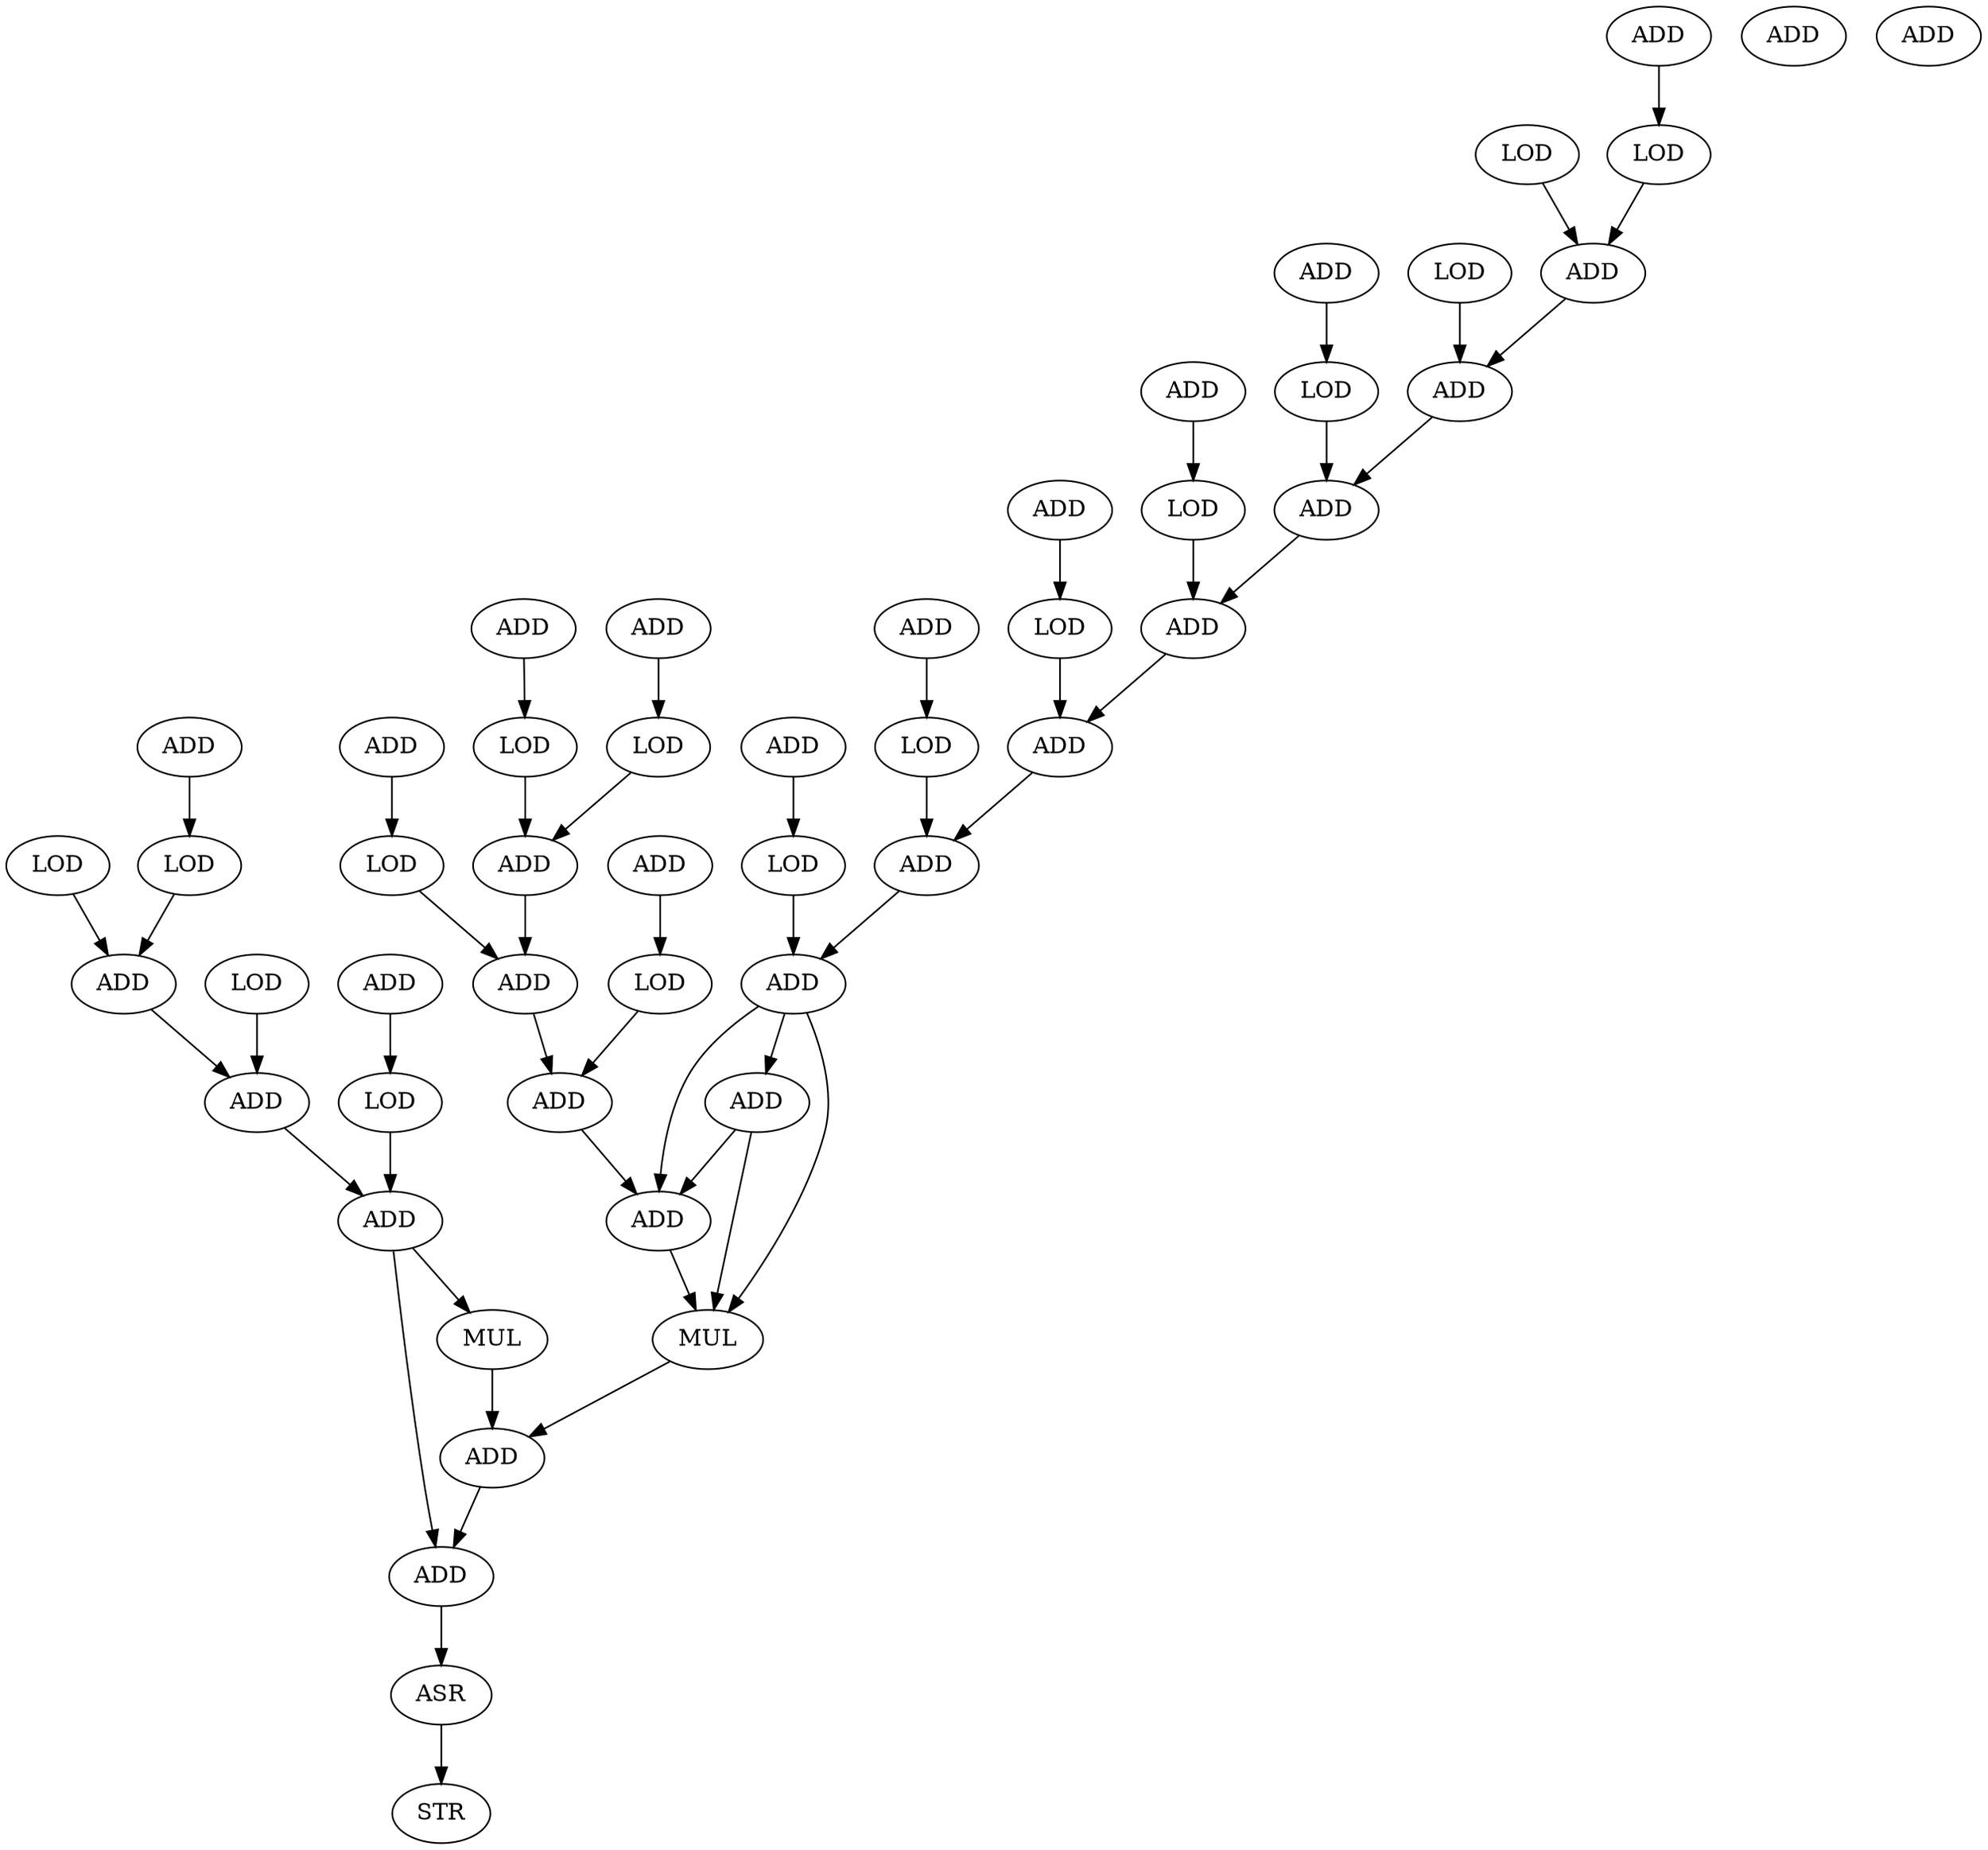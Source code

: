 digraph h2v2_smooth_downsample_dfg__6 {
    LOD_1 [label = LOD ];
    ADD_7 [label = ADD ];
    LOD_8 [label = LOD ];
    ADD_11 [label = ADD ];
    LOD_12 [label = LOD ];
    ADD_15 [label = ADD ];
    ADD_19 [label = ADD ];
    LOD_20 [label = LOD ];
    ADD_23 [label = ADD ];
    LOD_26 [label = LOD ];
    ADD_32 [label = ADD ];
    LOD_33 [label = LOD ];
    ADD_36 [label = ADD ];
    LOD_37 [label = LOD ];
    ADD_40 [label = ADD ];
    ADD_44 [label = ADD ];
    LOD_45 [label = LOD ];
    ADD_48 [label = ADD ];
    ADD_52 [label = ADD ];
    LOD_53 [label = LOD ];
    ADD_56 [label = ADD ];
    ADD_60 [label = ADD ];
    LOD_61 [label = LOD ];
    ADD_64 [label = ADD ];
    ADD_68 [label = ADD ];
    LOD_69 [label = LOD ];
    ADD_72 [label = ADD ];
    ADD_76 [label = ADD ];
    LOD_77 [label = LOD ];
    ADD_80 [label = ADD ];
    ADD_83 [label = ADD ];
    ADD_89 [label = ADD ];
    LOD_90 [label = LOD ];
    ADD_96 [label = ADD ];
    LOD_97 [label = LOD ];
    ADD_100 [label = ADD ];
    ADD_104 [label = ADD ];
    LOD_105 [label = LOD ];
    ADD_108 [label = ADD ];
    ADD_112 [label = ADD ];
    LOD_113 [label = LOD ];
    ADD_116 [label = ADD ];
    ADD_118 [label = ADD ];
    MUL_121 [label = MUL ];
    MUL_122 [label = MUL ];
    ADD_123 [label = ADD ];
    ADD_126 [label = ADD ];
    ASR_128 [label = ASR ];
    STR_130 [label = STR ];
    ADD_132 [label = ADD ];
    ADD_137 [label = ADD ];
    LOD_1 -> ADD_11 [ name = 0 ];
    ADD_7 -> LOD_8 [ name = 2 ];
    LOD_8 -> ADD_11 [ name = 3 ];
    ADD_11 -> ADD_15 [ name = 4 ];
    LOD_12 -> ADD_15 [ name = 5 ];
    ADD_15 -> ADD_23 [ name = 6 ];
    ADD_19 -> LOD_20 [ name = 8 ];
    LOD_20 -> ADD_23 [ name = 9 ];
    ADD_23 -> MUL_121 [ name = 10 ];
    ADD_23 -> ADD_126 [ name = 11 ];
    LOD_26 -> ADD_36 [ name = 12 ];
    ADD_32 -> LOD_33 [ name = 14 ];
    LOD_33 -> ADD_36 [ name = 15 ];
    ADD_36 -> ADD_40 [ name = 16 ];
    LOD_37 -> ADD_40 [ name = 17 ];
    ADD_40 -> ADD_48 [ name = 18 ];
    ADD_44 -> LOD_45 [ name = 20 ];
    LOD_45 -> ADD_48 [ name = 21 ];
    ADD_48 -> ADD_56 [ name = 22 ];
    ADD_52 -> LOD_53 [ name = 24 ];
    LOD_53 -> ADD_56 [ name = 25 ];
    ADD_56 -> ADD_64 [ name = 26 ];
    ADD_60 -> LOD_61 [ name = 28 ];
    LOD_61 -> ADD_64 [ name = 29 ];
    ADD_64 -> ADD_72 [ name = 30 ];
    ADD_68 -> LOD_69 [ name = 32 ];
    LOD_69 -> ADD_72 [ name = 33 ];
    ADD_72 -> ADD_80 [ name = 34 ];
    ADD_76 -> LOD_77 [ name = 36 ];
    LOD_77 -> ADD_80 [ name = 37 ];
    ADD_80 -> ADD_83 [ name = 38 ];
    ADD_80 -> ADD_118 [ name = 40 ];
    ADD_80 -> MUL_122 [ name = 41 ];
    ADD_83 -> ADD_118 [ name = 42 ];
    ADD_83 -> MUL_122 [ name = 43 ];
    ADD_89 -> LOD_90 [ name = 45 ];
    LOD_90 -> ADD_100 [ name = 46 ];
    ADD_96 -> LOD_97 [ name = 48 ];
    LOD_97 -> ADD_100 [ name = 49 ];
    ADD_100 -> ADD_108 [ name = 50 ];
    ADD_104 -> LOD_105 [ name = 52 ];
    LOD_105 -> ADD_108 [ name = 53 ];
    ADD_108 -> ADD_116 [ name = 54 ];
    ADD_112 -> LOD_113 [ name = 56 ];
    LOD_113 -> ADD_116 [ name = 57 ];
    ADD_116 -> ADD_118 [ name = 58 ];
    ADD_118 -> MUL_122 [ name = 59 ];
    MUL_121 -> ADD_123 [ name = 60 ];
    MUL_122 -> ADD_123 [ name = 61 ];
    ADD_123 -> ADD_126 [ name = 62 ];
    ADD_126 -> ASR_128 [ name = 64 ];
    ASR_128 -> STR_130 [ name = 66 ];
}

